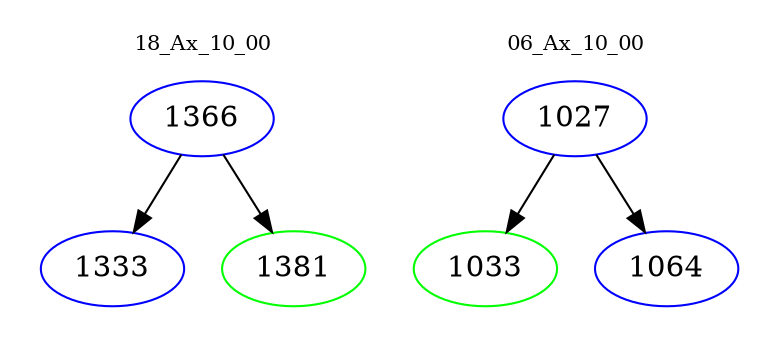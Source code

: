 digraph{
subgraph cluster_0 {
color = white
label = "18_Ax_10_00";
fontsize=10;
T0_1366 [label="1366", color="blue"]
T0_1366 -> T0_1333 [color="black"]
T0_1333 [label="1333", color="blue"]
T0_1366 -> T0_1381 [color="black"]
T0_1381 [label="1381", color="green"]
}
subgraph cluster_1 {
color = white
label = "06_Ax_10_00";
fontsize=10;
T1_1027 [label="1027", color="blue"]
T1_1027 -> T1_1033 [color="black"]
T1_1033 [label="1033", color="green"]
T1_1027 -> T1_1064 [color="black"]
T1_1064 [label="1064", color="blue"]
}
}
